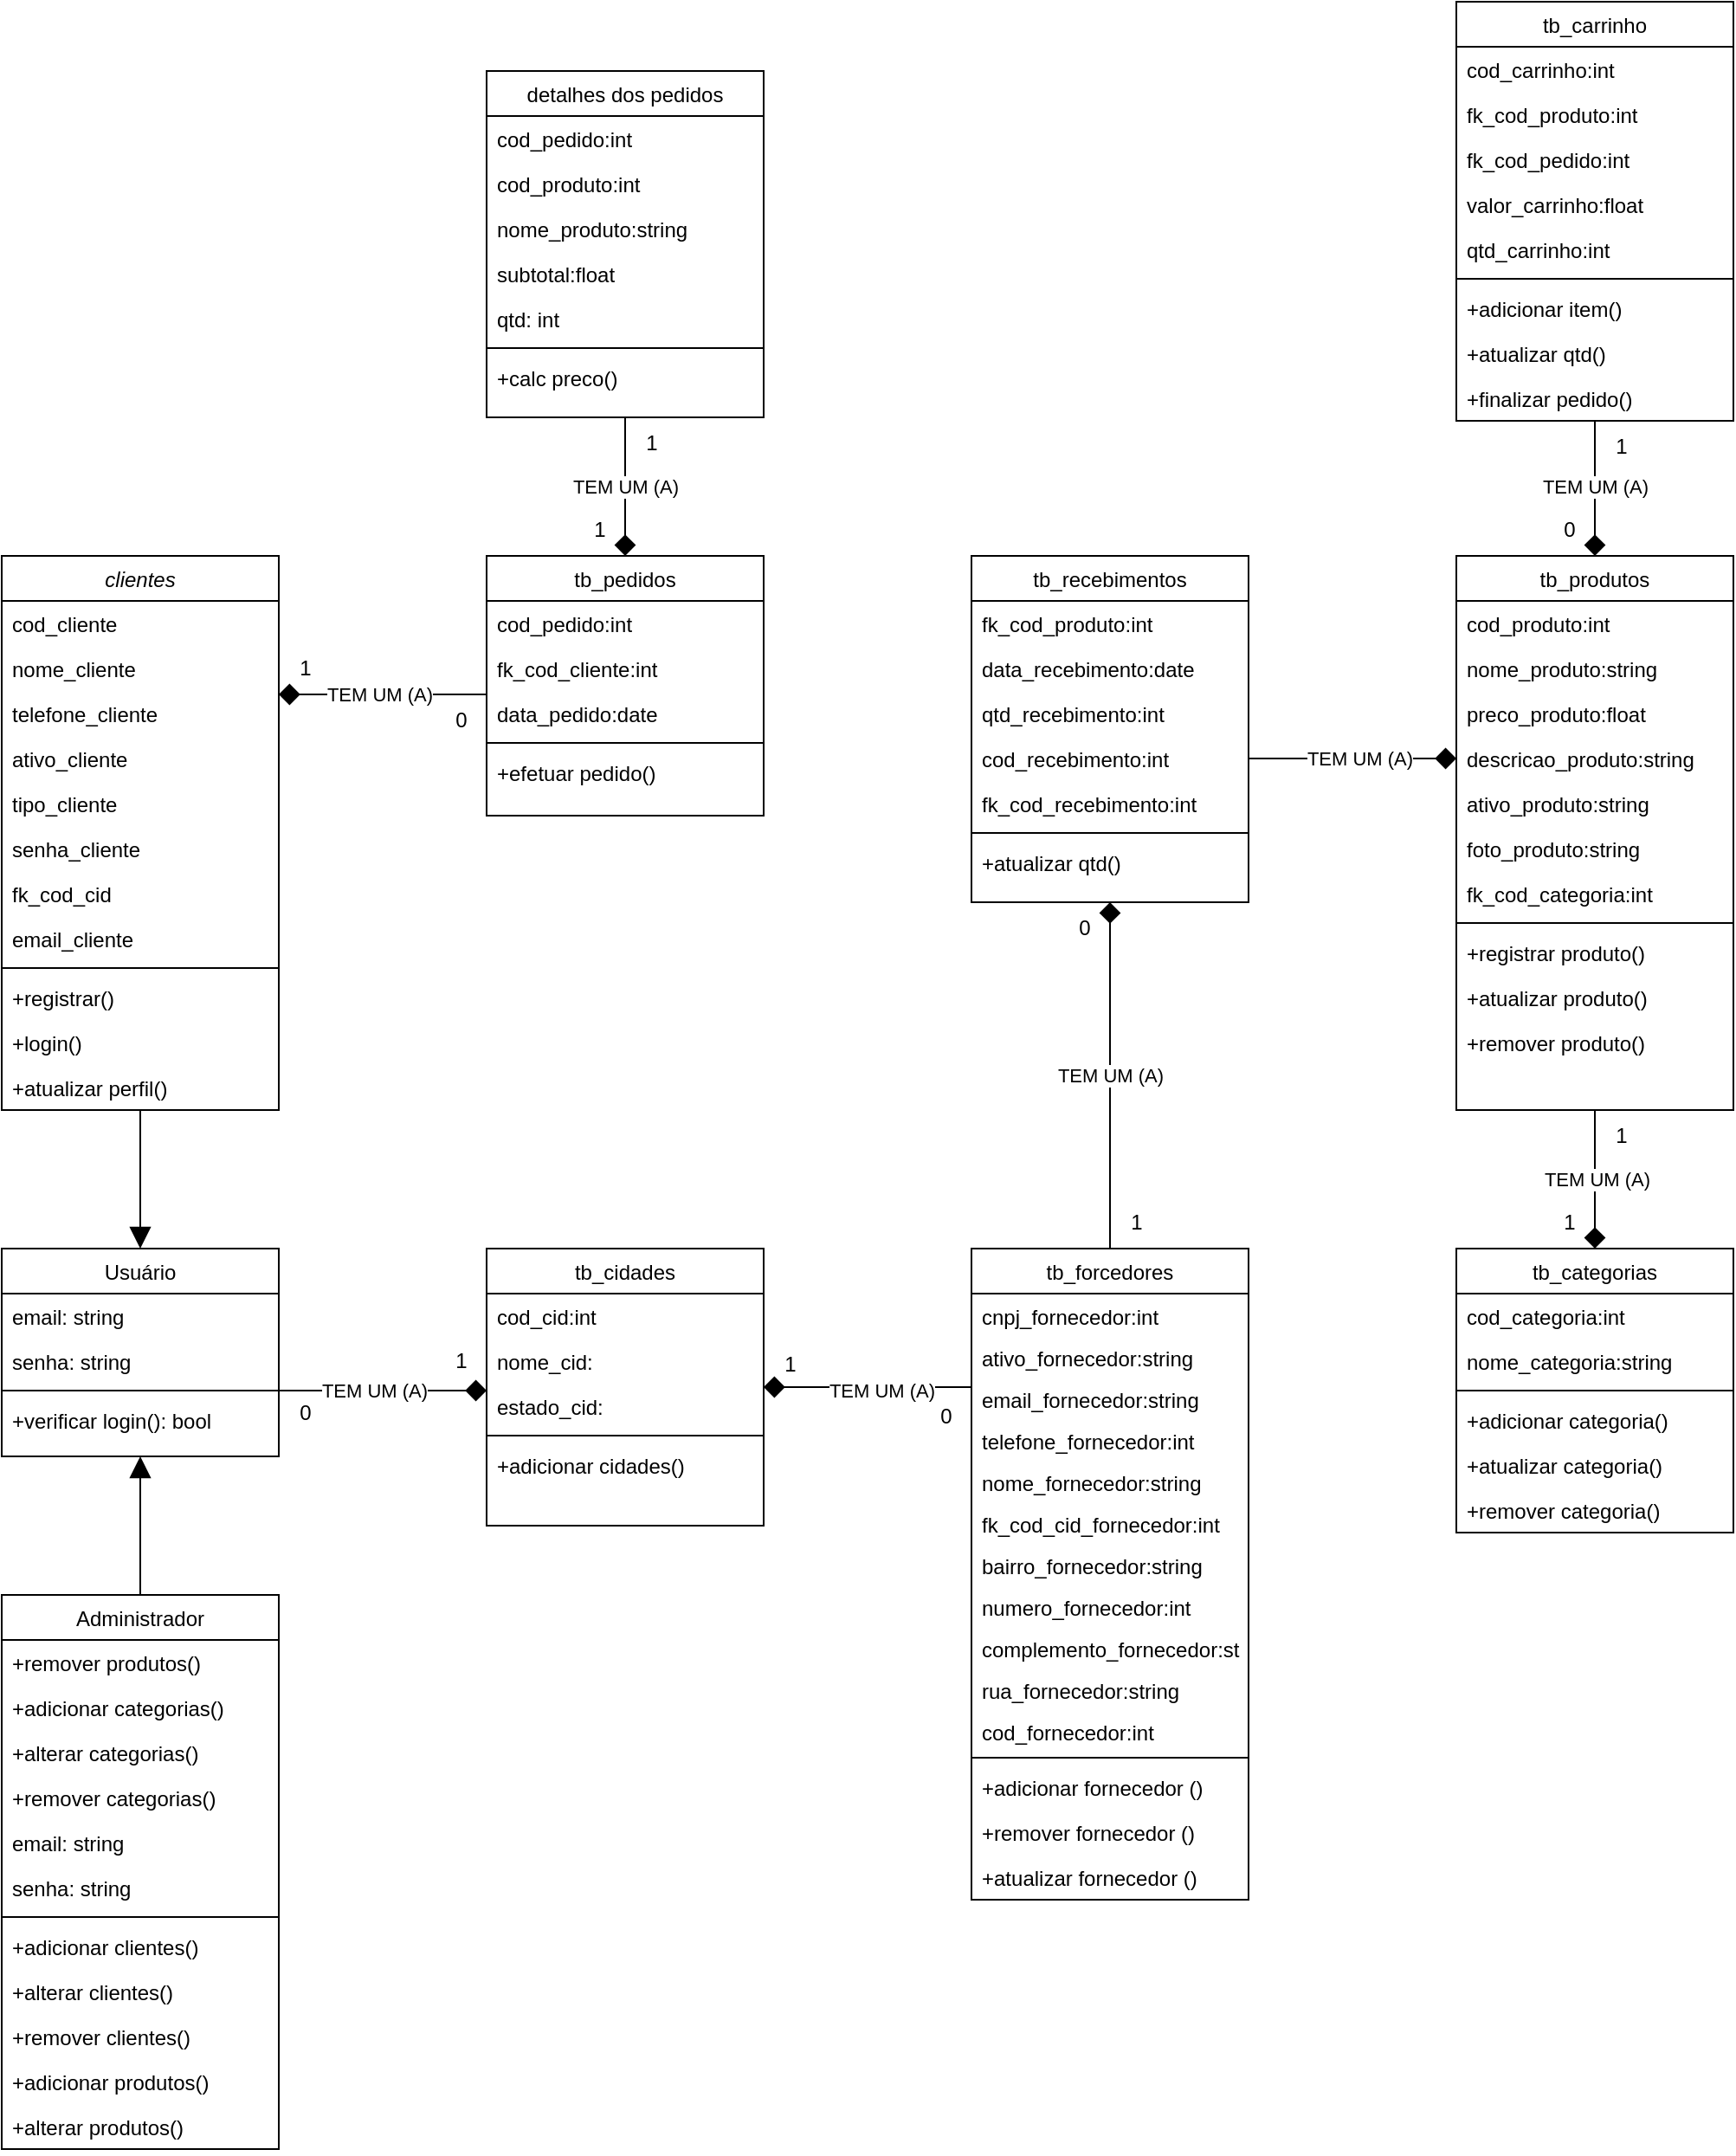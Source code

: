 <mxfile version="21.7.2" type="device">
  <diagram id="C5RBs43oDa-KdzZeNtuy" name="Page-1">
    <mxGraphModel dx="2220" dy="1973" grid="1" gridSize="10" guides="1" tooltips="1" connect="1" arrows="1" fold="1" page="1" pageScale="1" pageWidth="827" pageHeight="1169" math="0" shadow="0">
      <root>
        <mxCell id="WIyWlLk6GJQsqaUBKTNV-0" />
        <mxCell id="WIyWlLk6GJQsqaUBKTNV-1" parent="WIyWlLk6GJQsqaUBKTNV-0" />
        <mxCell id="5NecS7lBu5XDqVDUqG7v-14" style="edgeStyle=orthogonalEdgeStyle;rounded=0;orthogonalLoop=1;jettySize=auto;html=1;endSize=10;endArrow=diamond;endFill=1;" edge="1" parent="WIyWlLk6GJQsqaUBKTNV-1" source="bY41S2BiAg0nVwc_tMBW-5" target="zkfFHV4jXpPFQw0GAbJ--6">
          <mxGeometry relative="1" as="geometry">
            <mxPoint x="120" y="420" as="sourcePoint" />
            <Array as="points">
              <mxPoint x="110" y="442" />
              <mxPoint x="110" y="442" />
            </Array>
          </mxGeometry>
        </mxCell>
        <mxCell id="5NecS7lBu5XDqVDUqG7v-20" value="TEM UM (A)" style="edgeLabel;html=1;align=center;verticalAlign=middle;resizable=0;points=[];" vertex="1" connectable="0" parent="5NecS7lBu5XDqVDUqG7v-14">
          <mxGeometry x="0.237" relative="1" as="geometry">
            <mxPoint x="-19" as="offset" />
          </mxGeometry>
        </mxCell>
        <mxCell id="5NecS7lBu5XDqVDUqG7v-17" style="edgeStyle=orthogonalEdgeStyle;rounded=0;orthogonalLoop=1;jettySize=auto;html=1;entryX=0.5;entryY=0;entryDx=0;entryDy=0;endSize=10;endArrow=block;endFill=1;" edge="1" parent="WIyWlLk6GJQsqaUBKTNV-1" source="zkfFHV4jXpPFQw0GAbJ--0" target="bY41S2BiAg0nVwc_tMBW-5">
          <mxGeometry relative="1" as="geometry" />
        </mxCell>
        <mxCell id="5NecS7lBu5XDqVDUqG7v-18" style="edgeStyle=orthogonalEdgeStyle;rounded=0;orthogonalLoop=1;jettySize=auto;html=1;endSize=10;endArrow=diamond;endFill=1;" edge="1" parent="WIyWlLk6GJQsqaUBKTNV-1" source="zkfFHV4jXpPFQw0GAbJ--17" target="zkfFHV4jXpPFQw0GAbJ--0">
          <mxGeometry relative="1" as="geometry">
            <Array as="points">
              <mxPoint x="130" y="40" />
              <mxPoint x="130" y="40" />
            </Array>
          </mxGeometry>
        </mxCell>
        <mxCell id="5NecS7lBu5XDqVDUqG7v-21" value="TEM UM (A)" style="edgeLabel;html=1;align=center;verticalAlign=middle;resizable=0;points=[];" vertex="1" connectable="0" parent="5NecS7lBu5XDqVDUqG7v-18">
          <mxGeometry x="-0.113" relative="1" as="geometry">
            <mxPoint x="-9" as="offset" />
          </mxGeometry>
        </mxCell>
        <mxCell id="5NecS7lBu5XDqVDUqG7v-12" style="edgeStyle=orthogonalEdgeStyle;rounded=0;orthogonalLoop=1;jettySize=auto;html=1;entryX=0.5;entryY=0;entryDx=0;entryDy=0;endArrow=diamond;endFill=1;endSize=10;" edge="1" parent="WIyWlLk6GJQsqaUBKTNV-1" source="gVcZ6PCuDiQoC74Mf37u-39" target="gVcZ6PCuDiQoC74Mf37u-56">
          <mxGeometry relative="1" as="geometry" />
        </mxCell>
        <mxCell id="5NecS7lBu5XDqVDUqG7v-23" value="TEM UM (A)" style="edgeLabel;html=1;align=center;verticalAlign=middle;resizable=0;points=[];" vertex="1" connectable="0" parent="5NecS7lBu5XDqVDUqG7v-12">
          <mxGeometry x="-0.308" y="2" relative="1" as="geometry">
            <mxPoint x="-2" y="11" as="offset" />
          </mxGeometry>
        </mxCell>
        <mxCell id="gVcZ6PCuDiQoC74Mf37u-55" value="" style="endArrow=diamond;endSize=10;endFill=1;shadow=0;strokeWidth=1;rounded=0;edgeStyle=elbowEdgeStyle;elbow=horizontal;" parent="WIyWlLk6GJQsqaUBKTNV-1" source="zkfFHV4jXpPFQw0GAbJ--13" target="gVcZ6PCuDiQoC74Mf37u-47" edge="1">
          <mxGeometry width="160" relative="1" as="geometry">
            <mxPoint x="330" y="400" as="sourcePoint" />
            <mxPoint x="430" y="340" as="targetPoint" />
          </mxGeometry>
        </mxCell>
        <mxCell id="5NecS7lBu5XDqVDUqG7v-62" value="TEM UM (A)" style="edgeLabel;html=1;align=center;verticalAlign=middle;resizable=0;points=[];" vertex="1" connectable="0" parent="gVcZ6PCuDiQoC74Mf37u-55">
          <mxGeometry x="-0.2" y="-1" relative="1" as="geometry">
            <mxPoint x="-1" y="-20" as="offset" />
          </mxGeometry>
        </mxCell>
        <mxCell id="gVcZ6PCuDiQoC74Mf37u-81" value="" style="endArrow=diamond;endSize=10;endFill=1;shadow=0;strokeWidth=1;rounded=0;edgeStyle=elbowEdgeStyle;elbow=horizontal;entryX=0.5;entryY=0;entryDx=0;entryDy=0;exitX=0.5;exitY=1;exitDx=0;exitDy=0;" parent="WIyWlLk6GJQsqaUBKTNV-1" source="gVcZ6PCuDiQoC74Mf37u-56" target="gVcZ6PCuDiQoC74Mf37u-76" edge="1">
          <mxGeometry width="160" relative="1" as="geometry">
            <mxPoint x="470" y="360" as="sourcePoint" />
            <mxPoint x="687" y="400" as="targetPoint" />
          </mxGeometry>
        </mxCell>
        <mxCell id="5NecS7lBu5XDqVDUqG7v-24" value="TEM UM (A)" style="edgeLabel;html=1;align=center;verticalAlign=middle;resizable=0;points=[];" vertex="1" connectable="0" parent="gVcZ6PCuDiQoC74Mf37u-81">
          <mxGeometry x="-0.4" y="1" relative="1" as="geometry">
            <mxPoint y="16" as="offset" />
          </mxGeometry>
        </mxCell>
        <mxCell id="5NecS7lBu5XDqVDUqG7v-16" style="edgeStyle=orthogonalEdgeStyle;rounded=0;orthogonalLoop=1;jettySize=auto;html=1;endSize=10;endArrow=block;endFill=1;" edge="1" parent="WIyWlLk6GJQsqaUBKTNV-1" source="bY41S2BiAg0nVwc_tMBW-12" target="bY41S2BiAg0nVwc_tMBW-5">
          <mxGeometry relative="1" as="geometry">
            <mxPoint y="560" as="sourcePoint" />
          </mxGeometry>
        </mxCell>
        <mxCell id="bY41S2BiAg0nVwc_tMBW-12" value="Administrador" style="swimlane;fontStyle=0;align=center;verticalAlign=top;childLayout=stackLayout;horizontal=1;startSize=26;horizontalStack=0;resizeParent=1;resizeLast=0;collapsible=1;marginBottom=0;rounded=0;shadow=0;strokeWidth=1;" parent="WIyWlLk6GJQsqaUBKTNV-1" vertex="1">
          <mxGeometry x="-80" y="560" width="160" height="320" as="geometry">
            <mxRectangle x="130" y="380" width="160" height="26" as="alternateBounds" />
          </mxGeometry>
        </mxCell>
        <mxCell id="bY41S2BiAg0nVwc_tMBW-22" value="+remover produtos()&#xa; " style="text;align=left;verticalAlign=top;spacingLeft=4;spacingRight=4;overflow=hidden;rotatable=0;points=[[0,0.5],[1,0.5]];portConstraint=eastwest;rounded=0;shadow=0;html=0;" parent="bY41S2BiAg0nVwc_tMBW-12" vertex="1">
          <mxGeometry y="26" width="160" height="26" as="geometry" />
        </mxCell>
        <mxCell id="bY41S2BiAg0nVwc_tMBW-23" value="+adicionar categorias()&#xa; " style="text;align=left;verticalAlign=top;spacingLeft=4;spacingRight=4;overflow=hidden;rotatable=0;points=[[0,0.5],[1,0.5]];portConstraint=eastwest;rounded=0;shadow=0;html=0;" parent="bY41S2BiAg0nVwc_tMBW-12" vertex="1">
          <mxGeometry y="52" width="160" height="26" as="geometry" />
        </mxCell>
        <mxCell id="bY41S2BiAg0nVwc_tMBW-24" value="+alterar categorias()" style="text;align=left;verticalAlign=top;spacingLeft=4;spacingRight=4;overflow=hidden;rotatable=0;points=[[0,0.5],[1,0.5]];portConstraint=eastwest;rounded=0;shadow=0;html=0;" parent="bY41S2BiAg0nVwc_tMBW-12" vertex="1">
          <mxGeometry y="78" width="160" height="26" as="geometry" />
        </mxCell>
        <mxCell id="bY41S2BiAg0nVwc_tMBW-25" value="+remover categorias()" style="text;align=left;verticalAlign=top;spacingLeft=4;spacingRight=4;overflow=hidden;rotatable=0;points=[[0,0.5],[1,0.5]];portConstraint=eastwest;rounded=0;shadow=0;html=0;" parent="bY41S2BiAg0nVwc_tMBW-12" vertex="1">
          <mxGeometry y="104" width="160" height="26" as="geometry" />
        </mxCell>
        <mxCell id="bY41S2BiAg0nVwc_tMBW-13" value="email: string" style="text;align=left;verticalAlign=top;spacingLeft=4;spacingRight=4;overflow=hidden;rotatable=0;points=[[0,0.5],[1,0.5]];portConstraint=eastwest;rounded=0;shadow=0;html=0;" parent="bY41S2BiAg0nVwc_tMBW-12" vertex="1">
          <mxGeometry y="130" width="160" height="26" as="geometry" />
        </mxCell>
        <mxCell id="bY41S2BiAg0nVwc_tMBW-14" value="senha: string" style="text;align=left;verticalAlign=top;spacingLeft=4;spacingRight=4;overflow=hidden;rotatable=0;points=[[0,0.5],[1,0.5]];portConstraint=eastwest;" parent="bY41S2BiAg0nVwc_tMBW-12" vertex="1">
          <mxGeometry y="156" width="160" height="26" as="geometry" />
        </mxCell>
        <mxCell id="bY41S2BiAg0nVwc_tMBW-15" value="" style="line;html=1;strokeWidth=1;align=left;verticalAlign=middle;spacingTop=-1;spacingLeft=3;spacingRight=3;rotatable=0;labelPosition=right;points=[];portConstraint=eastwest;" parent="bY41S2BiAg0nVwc_tMBW-12" vertex="1">
          <mxGeometry y="182" width="160" height="8" as="geometry" />
        </mxCell>
        <mxCell id="bY41S2BiAg0nVwc_tMBW-18" value="+adicionar clientes()&#xa; " style="text;align=left;verticalAlign=top;spacingLeft=4;spacingRight=4;overflow=hidden;rotatable=0;points=[[0,0.5],[1,0.5]];portConstraint=eastwest;rounded=0;shadow=0;html=0;" parent="bY41S2BiAg0nVwc_tMBW-12" vertex="1">
          <mxGeometry y="190" width="160" height="26" as="geometry" />
        </mxCell>
        <mxCell id="bY41S2BiAg0nVwc_tMBW-16" value="+alterar clientes()&#xa; " style="text;align=left;verticalAlign=top;spacingLeft=4;spacingRight=4;overflow=hidden;rotatable=0;points=[[0,0.5],[1,0.5]];portConstraint=eastwest;rounded=0;shadow=0;html=0;" parent="bY41S2BiAg0nVwc_tMBW-12" vertex="1">
          <mxGeometry y="216" width="160" height="26" as="geometry" />
        </mxCell>
        <mxCell id="bY41S2BiAg0nVwc_tMBW-17" value="+remover clientes()&#xa; " style="text;align=left;verticalAlign=top;spacingLeft=4;spacingRight=4;overflow=hidden;rotatable=0;points=[[0,0.5],[1,0.5]];portConstraint=eastwest;rounded=0;shadow=0;html=0;" parent="bY41S2BiAg0nVwc_tMBW-12" vertex="1">
          <mxGeometry y="242" width="160" height="26" as="geometry" />
        </mxCell>
        <mxCell id="bY41S2BiAg0nVwc_tMBW-19" value="+adicionar produtos()&#xa; " style="text;align=left;verticalAlign=top;spacingLeft=4;spacingRight=4;overflow=hidden;rotatable=0;points=[[0,0.5],[1,0.5]];portConstraint=eastwest;rounded=0;shadow=0;html=0;" parent="bY41S2BiAg0nVwc_tMBW-12" vertex="1">
          <mxGeometry y="268" width="160" height="26" as="geometry" />
        </mxCell>
        <mxCell id="bY41S2BiAg0nVwc_tMBW-21" value="+alterar produtos()&#xa; " style="text;align=left;verticalAlign=top;spacingLeft=4;spacingRight=4;overflow=hidden;rotatable=0;points=[[0,0.5],[1,0.5]];portConstraint=eastwest;rounded=0;shadow=0;html=0;" parent="bY41S2BiAg0nVwc_tMBW-12" vertex="1">
          <mxGeometry y="294" width="160" height="26" as="geometry" />
        </mxCell>
        <mxCell id="bY41S2BiAg0nVwc_tMBW-40" value="" style="endArrow=diamond;endSize=10;endFill=1;shadow=0;strokeWidth=1;rounded=0;edgeStyle=elbowEdgeStyle;elbow=vertical;entryX=0.5;entryY=0;entryDx=0;entryDy=0;" parent="WIyWlLk6GJQsqaUBKTNV-1" source="bY41S2BiAg0nVwc_tMBW-29" target="zkfFHV4jXpPFQw0GAbJ--17" edge="1">
          <mxGeometry width="160" relative="1" as="geometry">
            <mxPoint x="230" y="-80" as="sourcePoint" />
            <mxPoint x="322" as="targetPoint" />
          </mxGeometry>
        </mxCell>
        <mxCell id="5NecS7lBu5XDqVDUqG7v-22" value="TEM UM (A)" style="edgeLabel;html=1;align=center;verticalAlign=middle;resizable=0;points=[];" vertex="1" connectable="0" parent="bY41S2BiAg0nVwc_tMBW-40">
          <mxGeometry x="0.4" y="1" relative="1" as="geometry">
            <mxPoint x="-1" y="-16" as="offset" />
          </mxGeometry>
        </mxCell>
        <mxCell id="5NecS7lBu5XDqVDUqG7v-4" style="edgeStyle=orthogonalEdgeStyle;rounded=0;orthogonalLoop=1;jettySize=auto;html=1;exitX=1;exitY=0.5;exitDx=0;exitDy=0;entryX=0;entryY=0.5;entryDx=0;entryDy=0;endArrow=diamond;endFill=1;endSize=10;" edge="1" parent="WIyWlLk6GJQsqaUBKTNV-1" source="gVcZ6PCuDiQoC74Mf37u-53" target="gVcZ6PCuDiQoC74Mf37u-60">
          <mxGeometry relative="1" as="geometry">
            <Array as="points" />
          </mxGeometry>
        </mxCell>
        <mxCell id="5NecS7lBu5XDqVDUqG7v-25" value="TEM UM (A)" style="edgeLabel;html=1;align=center;verticalAlign=middle;resizable=0;points=[];" vertex="1" connectable="0" parent="5NecS7lBu5XDqVDUqG7v-4">
          <mxGeometry x="-0.2" y="3" relative="1" as="geometry">
            <mxPoint x="16" y="3" as="offset" />
          </mxGeometry>
        </mxCell>
        <mxCell id="5NecS7lBu5XDqVDUqG7v-13" style="edgeStyle=orthogonalEdgeStyle;rounded=0;orthogonalLoop=1;jettySize=auto;html=1;endArrow=diamond;endFill=1;endSize=10;" edge="1" parent="WIyWlLk6GJQsqaUBKTNV-1" source="zkfFHV4jXpPFQw0GAbJ--13" target="zkfFHV4jXpPFQw0GAbJ--6">
          <mxGeometry relative="1" as="geometry">
            <Array as="points">
              <mxPoint x="450" y="440" />
              <mxPoint x="450" y="440" />
            </Array>
          </mxGeometry>
        </mxCell>
        <mxCell id="5NecS7lBu5XDqVDUqG7v-26" value="TEM UM (A)" style="edgeLabel;html=1;align=center;verticalAlign=middle;resizable=0;points=[];" vertex="1" connectable="0" parent="5NecS7lBu5XDqVDUqG7v-13">
          <mxGeometry x="0.375" y="2" relative="1" as="geometry">
            <mxPoint x="30" as="offset" />
          </mxGeometry>
        </mxCell>
        <mxCell id="5NecS7lBu5XDqVDUqG7v-36" value="" style="group" vertex="1" connectable="0" parent="WIyWlLk6GJQsqaUBKTNV-1">
          <mxGeometry x="760" y="-360" width="160" height="272" as="geometry" />
        </mxCell>
        <mxCell id="gVcZ6PCuDiQoC74Mf37u-39" value="tb_carrinho" style="swimlane;fontStyle=0;align=center;verticalAlign=top;childLayout=stackLayout;horizontal=1;startSize=26;horizontalStack=0;resizeParent=1;resizeLast=0;collapsible=1;marginBottom=0;rounded=0;shadow=0;strokeWidth=1;" parent="5NecS7lBu5XDqVDUqG7v-36" vertex="1">
          <mxGeometry width="160" height="242" as="geometry">
            <mxRectangle x="550" y="140" width="160" height="26" as="alternateBounds" />
          </mxGeometry>
        </mxCell>
        <mxCell id="gVcZ6PCuDiQoC74Mf37u-40" value="cod_carrinho:int" style="text;align=left;verticalAlign=top;spacingLeft=4;spacingRight=4;overflow=hidden;rotatable=0;points=[[0,0.5],[1,0.5]];portConstraint=eastwest;" parent="gVcZ6PCuDiQoC74Mf37u-39" vertex="1">
          <mxGeometry y="26" width="160" height="26" as="geometry" />
        </mxCell>
        <mxCell id="gVcZ6PCuDiQoC74Mf37u-41" value="fk_cod_produto:int" style="text;align=left;verticalAlign=top;spacingLeft=4;spacingRight=4;overflow=hidden;rotatable=0;points=[[0,0.5],[1,0.5]];portConstraint=eastwest;rounded=0;shadow=0;html=0;" parent="gVcZ6PCuDiQoC74Mf37u-39" vertex="1">
          <mxGeometry y="52" width="160" height="26" as="geometry" />
        </mxCell>
        <mxCell id="gVcZ6PCuDiQoC74Mf37u-42" value="fk_cod_pedido:int" style="text;align=left;verticalAlign=top;spacingLeft=4;spacingRight=4;overflow=hidden;rotatable=0;points=[[0,0.5],[1,0.5]];portConstraint=eastwest;rounded=0;shadow=0;html=0;" parent="gVcZ6PCuDiQoC74Mf37u-39" vertex="1">
          <mxGeometry y="78" width="160" height="26" as="geometry" />
        </mxCell>
        <mxCell id="gVcZ6PCuDiQoC74Mf37u-44" value="valor_carrinho:float" style="text;align=left;verticalAlign=top;spacingLeft=4;spacingRight=4;overflow=hidden;rotatable=0;points=[[0,0.5],[1,0.5]];portConstraint=eastwest;" parent="gVcZ6PCuDiQoC74Mf37u-39" vertex="1">
          <mxGeometry y="104" width="160" height="26" as="geometry" />
        </mxCell>
        <mxCell id="gVcZ6PCuDiQoC74Mf37u-45" value="qtd_carrinho:int" style="text;align=left;verticalAlign=top;spacingLeft=4;spacingRight=4;overflow=hidden;rotatable=0;points=[[0,0.5],[1,0.5]];portConstraint=eastwest;" parent="gVcZ6PCuDiQoC74Mf37u-39" vertex="1">
          <mxGeometry y="130" width="160" height="26" as="geometry" />
        </mxCell>
        <mxCell id="gVcZ6PCuDiQoC74Mf37u-43" value="" style="line;html=1;strokeWidth=1;align=left;verticalAlign=middle;spacingTop=-1;spacingLeft=3;spacingRight=3;rotatable=0;labelPosition=right;points=[];portConstraint=eastwest;" parent="gVcZ6PCuDiQoC74Mf37u-39" vertex="1">
          <mxGeometry y="156" width="160" height="8" as="geometry" />
        </mxCell>
        <mxCell id="bY41S2BiAg0nVwc_tMBW-41" value="+adicionar item()" style="text;align=left;verticalAlign=top;spacingLeft=4;spacingRight=4;overflow=hidden;rotatable=0;points=[[0,0.5],[1,0.5]];portConstraint=eastwest;" parent="gVcZ6PCuDiQoC74Mf37u-39" vertex="1">
          <mxGeometry y="164" width="160" height="26" as="geometry" />
        </mxCell>
        <mxCell id="bY41S2BiAg0nVwc_tMBW-42" value="+atualizar qtd()" style="text;align=left;verticalAlign=top;spacingLeft=4;spacingRight=4;overflow=hidden;rotatable=0;points=[[0,0.5],[1,0.5]];portConstraint=eastwest;" parent="gVcZ6PCuDiQoC74Mf37u-39" vertex="1">
          <mxGeometry y="190" width="160" height="26" as="geometry" />
        </mxCell>
        <mxCell id="bY41S2BiAg0nVwc_tMBW-43" value="+finalizar pedido()" style="text;align=left;verticalAlign=top;spacingLeft=4;spacingRight=4;overflow=hidden;rotatable=0;points=[[0,0.5],[1,0.5]];portConstraint=eastwest;" parent="gVcZ6PCuDiQoC74Mf37u-39" vertex="1">
          <mxGeometry y="216" width="160" height="26" as="geometry" />
        </mxCell>
        <mxCell id="5NecS7lBu5XDqVDUqG7v-32" value="1" style="text;html=1;align=center;verticalAlign=middle;resizable=0;points=[];autosize=1;strokeColor=none;fillColor=none;" vertex="1" parent="5NecS7lBu5XDqVDUqG7v-36">
          <mxGeometry x="80" y="242" width="30" height="30" as="geometry" />
        </mxCell>
        <mxCell id="5NecS7lBu5XDqVDUqG7v-46" value="" style="group" vertex="1" connectable="0" parent="WIyWlLk6GJQsqaUBKTNV-1">
          <mxGeometry x="760" y="-70" width="160" height="380" as="geometry" />
        </mxCell>
        <mxCell id="5NecS7lBu5XDqVDUqG7v-35" value="" style="group" vertex="1" connectable="0" parent="5NecS7lBu5XDqVDUqG7v-46">
          <mxGeometry width="160" height="350" as="geometry" />
        </mxCell>
        <mxCell id="gVcZ6PCuDiQoC74Mf37u-56" value="tb_produtos" style="swimlane;fontStyle=0;align=center;verticalAlign=top;childLayout=stackLayout;horizontal=1;startSize=26;horizontalStack=0;resizeParent=1;resizeLast=0;collapsible=1;marginBottom=0;rounded=0;shadow=0;strokeWidth=1;" parent="5NecS7lBu5XDqVDUqG7v-35" vertex="1">
          <mxGeometry y="30" width="160" height="320" as="geometry">
            <mxRectangle x="130" y="380" width="160" height="26" as="alternateBounds" />
          </mxGeometry>
        </mxCell>
        <mxCell id="gVcZ6PCuDiQoC74Mf37u-57" value="cod_produto:int" style="text;align=left;verticalAlign=top;spacingLeft=4;spacingRight=4;overflow=hidden;rotatable=0;points=[[0,0.5],[1,0.5]];portConstraint=eastwest;rounded=0;shadow=0;html=0;" parent="gVcZ6PCuDiQoC74Mf37u-56" vertex="1">
          <mxGeometry y="26" width="160" height="26" as="geometry" />
        </mxCell>
        <mxCell id="gVcZ6PCuDiQoC74Mf37u-58" value="nome_produto:string" style="text;align=left;verticalAlign=top;spacingLeft=4;spacingRight=4;overflow=hidden;rotatable=0;points=[[0,0.5],[1,0.5]];portConstraint=eastwest;" parent="gVcZ6PCuDiQoC74Mf37u-56" vertex="1">
          <mxGeometry y="52" width="160" height="26" as="geometry" />
        </mxCell>
        <mxCell id="gVcZ6PCuDiQoC74Mf37u-59" value="preco_produto:float" style="text;align=left;verticalAlign=top;spacingLeft=4;spacingRight=4;overflow=hidden;rotatable=0;points=[[0,0.5],[1,0.5]];portConstraint=eastwest;" parent="gVcZ6PCuDiQoC74Mf37u-56" vertex="1">
          <mxGeometry y="78" width="160" height="26" as="geometry" />
        </mxCell>
        <mxCell id="gVcZ6PCuDiQoC74Mf37u-60" value="descricao_produto:string" style="text;align=left;verticalAlign=top;spacingLeft=4;spacingRight=4;overflow=hidden;rotatable=0;points=[[0,0.5],[1,0.5]];portConstraint=eastwest;" parent="gVcZ6PCuDiQoC74Mf37u-56" vertex="1">
          <mxGeometry y="104" width="160" height="26" as="geometry" />
        </mxCell>
        <mxCell id="gVcZ6PCuDiQoC74Mf37u-61" value="ativo_produto:string" style="text;align=left;verticalAlign=top;spacingLeft=4;spacingRight=4;overflow=hidden;rotatable=0;points=[[0,0.5],[1,0.5]];portConstraint=eastwest;" parent="gVcZ6PCuDiQoC74Mf37u-56" vertex="1">
          <mxGeometry y="130" width="160" height="26" as="geometry" />
        </mxCell>
        <mxCell id="gVcZ6PCuDiQoC74Mf37u-63" value="foto_produto:string" style="text;align=left;verticalAlign=top;spacingLeft=4;spacingRight=4;overflow=hidden;rotatable=0;points=[[0,0.5],[1,0.5]];portConstraint=eastwest;" parent="gVcZ6PCuDiQoC74Mf37u-56" vertex="1">
          <mxGeometry y="156" width="160" height="26" as="geometry" />
        </mxCell>
        <mxCell id="gVcZ6PCuDiQoC74Mf37u-71" value="fk_cod_categoria:int" style="text;align=left;verticalAlign=top;spacingLeft=4;spacingRight=4;overflow=hidden;rotatable=0;points=[[0,0.5],[1,0.5]];portConstraint=eastwest;" parent="gVcZ6PCuDiQoC74Mf37u-56" vertex="1">
          <mxGeometry y="182" width="160" height="26" as="geometry" />
        </mxCell>
        <mxCell id="gVcZ6PCuDiQoC74Mf37u-62" value="" style="line;html=1;strokeWidth=1;align=left;verticalAlign=middle;spacingTop=-1;spacingLeft=3;spacingRight=3;rotatable=0;labelPosition=right;points=[];portConstraint=eastwest;" parent="gVcZ6PCuDiQoC74Mf37u-56" vertex="1">
          <mxGeometry y="208" width="160" height="8" as="geometry" />
        </mxCell>
        <mxCell id="bY41S2BiAg0nVwc_tMBW-46" value="+registrar produto()" style="text;align=left;verticalAlign=top;spacingLeft=4;spacingRight=4;overflow=hidden;rotatable=0;points=[[0,0.5],[1,0.5]];portConstraint=eastwest;" parent="gVcZ6PCuDiQoC74Mf37u-56" vertex="1">
          <mxGeometry y="216" width="160" height="26" as="geometry" />
        </mxCell>
        <mxCell id="bY41S2BiAg0nVwc_tMBW-47" value="+atualizar produto()" style="text;align=left;verticalAlign=top;spacingLeft=4;spacingRight=4;overflow=hidden;rotatable=0;points=[[0,0.5],[1,0.5]];portConstraint=eastwest;" parent="gVcZ6PCuDiQoC74Mf37u-56" vertex="1">
          <mxGeometry y="242" width="160" height="26" as="geometry" />
        </mxCell>
        <mxCell id="bY41S2BiAg0nVwc_tMBW-48" value="+remover produto()" style="text;align=left;verticalAlign=top;spacingLeft=4;spacingRight=4;overflow=hidden;rotatable=0;points=[[0,0.5],[1,0.5]];portConstraint=eastwest;" parent="gVcZ6PCuDiQoC74Mf37u-56" vertex="1">
          <mxGeometry y="268" width="160" height="52" as="geometry" />
        </mxCell>
        <mxCell id="5NecS7lBu5XDqVDUqG7v-33" value="0" style="text;html=1;align=center;verticalAlign=middle;resizable=0;points=[];autosize=1;strokeColor=none;fillColor=none;" vertex="1" parent="5NecS7lBu5XDqVDUqG7v-35">
          <mxGeometry x="50" width="30" height="30" as="geometry" />
        </mxCell>
        <mxCell id="5NecS7lBu5XDqVDUqG7v-44" value="1" style="text;html=1;align=center;verticalAlign=middle;resizable=0;points=[];autosize=1;strokeColor=none;fillColor=none;" vertex="1" parent="5NecS7lBu5XDqVDUqG7v-46">
          <mxGeometry x="80" y="350" width="30" height="30" as="geometry" />
        </mxCell>
        <mxCell id="5NecS7lBu5XDqVDUqG7v-47" value="" style="group" vertex="1" connectable="0" parent="WIyWlLk6GJQsqaUBKTNV-1">
          <mxGeometry x="760" y="330" width="160" height="194" as="geometry" />
        </mxCell>
        <mxCell id="gVcZ6PCuDiQoC74Mf37u-76" value="tb_categorias" style="swimlane;fontStyle=0;align=center;verticalAlign=top;childLayout=stackLayout;horizontal=1;startSize=26;horizontalStack=0;resizeParent=1;resizeLast=0;collapsible=1;marginBottom=0;rounded=0;shadow=0;strokeWidth=1;" parent="5NecS7lBu5XDqVDUqG7v-47" vertex="1">
          <mxGeometry y="30" width="160" height="164" as="geometry">
            <mxRectangle x="130" y="380" width="160" height="26" as="alternateBounds" />
          </mxGeometry>
        </mxCell>
        <mxCell id="gVcZ6PCuDiQoC74Mf37u-77" value="cod_categoria:int" style="text;align=left;verticalAlign=top;spacingLeft=4;spacingRight=4;overflow=hidden;rotatable=0;points=[[0,0.5],[1,0.5]];portConstraint=eastwest;rounded=0;shadow=0;html=0;" parent="gVcZ6PCuDiQoC74Mf37u-76" vertex="1">
          <mxGeometry y="26" width="160" height="26" as="geometry" />
        </mxCell>
        <mxCell id="gVcZ6PCuDiQoC74Mf37u-78" value="nome_categoria:string" style="text;align=left;verticalAlign=top;spacingLeft=4;spacingRight=4;overflow=hidden;rotatable=0;points=[[0,0.5],[1,0.5]];portConstraint=eastwest;" parent="gVcZ6PCuDiQoC74Mf37u-76" vertex="1">
          <mxGeometry y="52" width="160" height="26" as="geometry" />
        </mxCell>
        <mxCell id="gVcZ6PCuDiQoC74Mf37u-80" value="" style="line;html=1;strokeWidth=1;align=left;verticalAlign=middle;spacingTop=-1;spacingLeft=3;spacingRight=3;rotatable=0;labelPosition=right;points=[];portConstraint=eastwest;" parent="gVcZ6PCuDiQoC74Mf37u-76" vertex="1">
          <mxGeometry y="78" width="160" height="8" as="geometry" />
        </mxCell>
        <mxCell id="bY41S2BiAg0nVwc_tMBW-50" value="+adicionar categoria()" style="text;align=left;verticalAlign=top;spacingLeft=4;spacingRight=4;overflow=hidden;rotatable=0;points=[[0,0.5],[1,0.5]];portConstraint=eastwest;" parent="gVcZ6PCuDiQoC74Mf37u-76" vertex="1">
          <mxGeometry y="86" width="160" height="26" as="geometry" />
        </mxCell>
        <mxCell id="bY41S2BiAg0nVwc_tMBW-51" value="+atualizar categoria()" style="text;align=left;verticalAlign=top;spacingLeft=4;spacingRight=4;overflow=hidden;rotatable=0;points=[[0,0.5],[1,0.5]];portConstraint=eastwest;" parent="gVcZ6PCuDiQoC74Mf37u-76" vertex="1">
          <mxGeometry y="112" width="160" height="26" as="geometry" />
        </mxCell>
        <mxCell id="bY41S2BiAg0nVwc_tMBW-52" value="+remover categoria()" style="text;align=left;verticalAlign=top;spacingLeft=4;spacingRight=4;overflow=hidden;rotatable=0;points=[[0,0.5],[1,0.5]];portConstraint=eastwest;" parent="gVcZ6PCuDiQoC74Mf37u-76" vertex="1">
          <mxGeometry y="138" width="160" height="26" as="geometry" />
        </mxCell>
        <mxCell id="5NecS7lBu5XDqVDUqG7v-45" value="1" style="text;html=1;align=center;verticalAlign=middle;resizable=0;points=[];autosize=1;strokeColor=none;fillColor=none;" vertex="1" parent="5NecS7lBu5XDqVDUqG7v-47">
          <mxGeometry x="50" width="30" height="30" as="geometry" />
        </mxCell>
        <mxCell id="5NecS7lBu5XDqVDUqG7v-51" value="" style="group" vertex="1" connectable="0" parent="WIyWlLk6GJQsqaUBKTNV-1">
          <mxGeometry x="-80" y="360" width="190" height="120" as="geometry" />
        </mxCell>
        <mxCell id="bY41S2BiAg0nVwc_tMBW-5" value="Usuário" style="swimlane;fontStyle=0;align=center;verticalAlign=top;childLayout=stackLayout;horizontal=1;startSize=26;horizontalStack=0;resizeParent=1;resizeLast=0;collapsible=1;marginBottom=0;rounded=0;shadow=0;strokeWidth=1;" parent="5NecS7lBu5XDqVDUqG7v-51" vertex="1">
          <mxGeometry width="160" height="120" as="geometry">
            <mxRectangle x="130" y="380" width="160" height="26" as="alternateBounds" />
          </mxGeometry>
        </mxCell>
        <mxCell id="bY41S2BiAg0nVwc_tMBW-6" value="email: string" style="text;align=left;verticalAlign=top;spacingLeft=4;spacingRight=4;overflow=hidden;rotatable=0;points=[[0,0.5],[1,0.5]];portConstraint=eastwest;rounded=0;shadow=0;html=0;" parent="bY41S2BiAg0nVwc_tMBW-5" vertex="1">
          <mxGeometry y="26" width="160" height="26" as="geometry" />
        </mxCell>
        <mxCell id="bY41S2BiAg0nVwc_tMBW-7" value="senha: string" style="text;align=left;verticalAlign=top;spacingLeft=4;spacingRight=4;overflow=hidden;rotatable=0;points=[[0,0.5],[1,0.5]];portConstraint=eastwest;" parent="bY41S2BiAg0nVwc_tMBW-5" vertex="1">
          <mxGeometry y="52" width="160" height="26" as="geometry" />
        </mxCell>
        <mxCell id="bY41S2BiAg0nVwc_tMBW-9" value="" style="line;html=1;strokeWidth=1;align=left;verticalAlign=middle;spacingTop=-1;spacingLeft=3;spacingRight=3;rotatable=0;labelPosition=right;points=[];portConstraint=eastwest;" parent="bY41S2BiAg0nVwc_tMBW-5" vertex="1">
          <mxGeometry y="78" width="160" height="8" as="geometry" />
        </mxCell>
        <mxCell id="bY41S2BiAg0nVwc_tMBW-10" value="+verificar login(): bool&#xa; " style="text;align=left;verticalAlign=top;spacingLeft=4;spacingRight=4;overflow=hidden;rotatable=0;points=[[0,0.5],[1,0.5]];portConstraint=eastwest;rounded=0;shadow=0;html=0;" parent="bY41S2BiAg0nVwc_tMBW-5" vertex="1">
          <mxGeometry y="86" width="160" height="26" as="geometry" />
        </mxCell>
        <mxCell id="5NecS7lBu5XDqVDUqG7v-37" value="0" style="text;html=1;align=center;verticalAlign=middle;resizable=0;points=[];autosize=1;strokeColor=none;fillColor=none;" vertex="1" parent="5NecS7lBu5XDqVDUqG7v-51">
          <mxGeometry x="160" y="80" width="30" height="30" as="geometry" />
        </mxCell>
        <mxCell id="5NecS7lBu5XDqVDUqG7v-52" value="" style="group" vertex="1" connectable="0" parent="WIyWlLk6GJQsqaUBKTNV-1">
          <mxGeometry x="-80" y="-40" width="190" height="320" as="geometry" />
        </mxCell>
        <mxCell id="zkfFHV4jXpPFQw0GAbJ--0" value="clientes" style="swimlane;fontStyle=2;align=center;verticalAlign=top;childLayout=stackLayout;horizontal=1;startSize=26;horizontalStack=0;resizeParent=1;resizeLast=0;collapsible=1;marginBottom=0;rounded=0;shadow=0;strokeWidth=1;" parent="5NecS7lBu5XDqVDUqG7v-52" vertex="1">
          <mxGeometry width="160" height="320" as="geometry">
            <mxRectangle x="230" y="140" width="160" height="26" as="alternateBounds" />
          </mxGeometry>
        </mxCell>
        <mxCell id="zkfFHV4jXpPFQw0GAbJ--1" value="cod_cliente " style="text;align=left;verticalAlign=top;spacingLeft=4;spacingRight=4;overflow=hidden;rotatable=0;points=[[0,0.5],[1,0.5]];portConstraint=eastwest;" parent="zkfFHV4jXpPFQw0GAbJ--0" vertex="1">
          <mxGeometry y="26" width="160" height="26" as="geometry" />
        </mxCell>
        <mxCell id="zkfFHV4jXpPFQw0GAbJ--2" value="nome_cliente" style="text;align=left;verticalAlign=top;spacingLeft=4;spacingRight=4;overflow=hidden;rotatable=0;points=[[0,0.5],[1,0.5]];portConstraint=eastwest;rounded=0;shadow=0;html=0;" parent="zkfFHV4jXpPFQw0GAbJ--0" vertex="1">
          <mxGeometry y="52" width="160" height="26" as="geometry" />
        </mxCell>
        <mxCell id="zkfFHV4jXpPFQw0GAbJ--3" value="telefone_cliente" style="text;align=left;verticalAlign=top;spacingLeft=4;spacingRight=4;overflow=hidden;rotatable=0;points=[[0,0.5],[1,0.5]];portConstraint=eastwest;rounded=0;shadow=0;html=0;" parent="zkfFHV4jXpPFQw0GAbJ--0" vertex="1">
          <mxGeometry y="78" width="160" height="26" as="geometry" />
        </mxCell>
        <mxCell id="gVcZ6PCuDiQoC74Mf37u-4" value="ativo_cliente" style="text;align=left;verticalAlign=top;spacingLeft=4;spacingRight=4;overflow=hidden;rotatable=0;points=[[0,0.5],[1,0.5]];portConstraint=eastwest;rounded=0;shadow=0;html=0;" parent="zkfFHV4jXpPFQw0GAbJ--0" vertex="1">
          <mxGeometry y="104" width="160" height="26" as="geometry" />
        </mxCell>
        <mxCell id="gVcZ6PCuDiQoC74Mf37u-3" value="tipo_cliente" style="text;align=left;verticalAlign=top;spacingLeft=4;spacingRight=4;overflow=hidden;rotatable=0;points=[[0,0.5],[1,0.5]];portConstraint=eastwest;rounded=0;shadow=0;html=0;" parent="zkfFHV4jXpPFQw0GAbJ--0" vertex="1">
          <mxGeometry y="130" width="160" height="26" as="geometry" />
        </mxCell>
        <mxCell id="gVcZ6PCuDiQoC74Mf37u-2" value="senha_cliente" style="text;align=left;verticalAlign=top;spacingLeft=4;spacingRight=4;overflow=hidden;rotatable=0;points=[[0,0.5],[1,0.5]];portConstraint=eastwest;rounded=0;shadow=0;html=0;" parent="zkfFHV4jXpPFQw0GAbJ--0" vertex="1">
          <mxGeometry y="156" width="160" height="26" as="geometry" />
        </mxCell>
        <mxCell id="gVcZ6PCuDiQoC74Mf37u-13" value="fk_cod_cid" style="text;align=left;verticalAlign=top;spacingLeft=4;spacingRight=4;overflow=hidden;rotatable=0;points=[[0,0.5],[1,0.5]];portConstraint=eastwest;rounded=0;shadow=0;html=0;" parent="zkfFHV4jXpPFQw0GAbJ--0" vertex="1">
          <mxGeometry y="182" width="160" height="26" as="geometry" />
        </mxCell>
        <mxCell id="gVcZ6PCuDiQoC74Mf37u-14" value="email_cliente" style="text;align=left;verticalAlign=top;spacingLeft=4;spacingRight=4;overflow=hidden;rotatable=0;points=[[0,0.5],[1,0.5]];portConstraint=eastwest;rounded=0;shadow=0;html=0;" parent="zkfFHV4jXpPFQw0GAbJ--0" vertex="1">
          <mxGeometry y="208" width="160" height="26" as="geometry" />
        </mxCell>
        <mxCell id="zkfFHV4jXpPFQw0GAbJ--4" value="" style="line;html=1;strokeWidth=1;align=left;verticalAlign=middle;spacingTop=-1;spacingLeft=3;spacingRight=3;rotatable=0;labelPosition=right;points=[];portConstraint=eastwest;" parent="zkfFHV4jXpPFQw0GAbJ--0" vertex="1">
          <mxGeometry y="234" width="160" height="8" as="geometry" />
        </mxCell>
        <mxCell id="bY41S2BiAg0nVwc_tMBW-0" value="+registrar()&#xa; " style="text;align=left;verticalAlign=top;spacingLeft=4;spacingRight=4;overflow=hidden;rotatable=0;points=[[0,0.5],[1,0.5]];portConstraint=eastwest;rounded=0;shadow=0;html=0;" parent="zkfFHV4jXpPFQw0GAbJ--0" vertex="1">
          <mxGeometry y="242" width="160" height="26" as="geometry" />
        </mxCell>
        <mxCell id="bY41S2BiAg0nVwc_tMBW-1" value="+login()&#xa; " style="text;align=left;verticalAlign=top;spacingLeft=4;spacingRight=4;overflow=hidden;rotatable=0;points=[[0,0.5],[1,0.5]];portConstraint=eastwest;rounded=0;shadow=0;html=0;" parent="zkfFHV4jXpPFQw0GAbJ--0" vertex="1">
          <mxGeometry y="268" width="160" height="26" as="geometry" />
        </mxCell>
        <mxCell id="bY41S2BiAg0nVwc_tMBW-2" value="+atualizar perfil() " style="text;align=left;verticalAlign=top;spacingLeft=4;spacingRight=4;overflow=hidden;rotatable=0;points=[[0,0.5],[1,0.5]];portConstraint=eastwest;rounded=0;shadow=0;html=0;" parent="zkfFHV4jXpPFQw0GAbJ--0" vertex="1">
          <mxGeometry y="294" width="160" height="26" as="geometry" />
        </mxCell>
        <mxCell id="5NecS7lBu5XDqVDUqG7v-40" value="1" style="text;html=1;align=center;verticalAlign=middle;resizable=0;points=[];autosize=1;strokeColor=none;fillColor=none;" vertex="1" parent="5NecS7lBu5XDqVDUqG7v-52">
          <mxGeometry x="160" y="50" width="30" height="30" as="geometry" />
        </mxCell>
        <mxCell id="5NecS7lBu5XDqVDUqG7v-56" value="" style="group" vertex="1" connectable="0" parent="WIyWlLk6GJQsqaUBKTNV-1">
          <mxGeometry x="170" y="-70" width="190" height="180" as="geometry" />
        </mxCell>
        <mxCell id="5NecS7lBu5XDqVDUqG7v-42" value="1" style="text;html=1;align=center;verticalAlign=middle;resizable=0;points=[];autosize=1;strokeColor=none;fillColor=none;" vertex="1" parent="5NecS7lBu5XDqVDUqG7v-56">
          <mxGeometry x="80" width="30" height="30" as="geometry" />
        </mxCell>
        <mxCell id="5NecS7lBu5XDqVDUqG7v-53" value="" style="group" vertex="1" connectable="0" parent="5NecS7lBu5XDqVDUqG7v-56">
          <mxGeometry y="30" width="190" height="150" as="geometry" />
        </mxCell>
        <mxCell id="zkfFHV4jXpPFQw0GAbJ--17" value="tb_pedidos" style="swimlane;fontStyle=0;align=center;verticalAlign=top;childLayout=stackLayout;horizontal=1;startSize=26;horizontalStack=0;resizeParent=1;resizeLast=0;collapsible=1;marginBottom=0;rounded=0;shadow=0;strokeWidth=1;" parent="5NecS7lBu5XDqVDUqG7v-53" vertex="1">
          <mxGeometry x="30" width="160" height="150" as="geometry">
            <mxRectangle x="550" y="140" width="160" height="26" as="alternateBounds" />
          </mxGeometry>
        </mxCell>
        <mxCell id="zkfFHV4jXpPFQw0GAbJ--18" value="cod_pedido:int " style="text;align=left;verticalAlign=top;spacingLeft=4;spacingRight=4;overflow=hidden;rotatable=0;points=[[0,0.5],[1,0.5]];portConstraint=eastwest;" parent="zkfFHV4jXpPFQw0GAbJ--17" vertex="1">
          <mxGeometry y="26" width="160" height="26" as="geometry" />
        </mxCell>
        <mxCell id="zkfFHV4jXpPFQw0GAbJ--19" value="fk_cod_cliente:int" style="text;align=left;verticalAlign=top;spacingLeft=4;spacingRight=4;overflow=hidden;rotatable=0;points=[[0,0.5],[1,0.5]];portConstraint=eastwest;rounded=0;shadow=0;html=0;" parent="zkfFHV4jXpPFQw0GAbJ--17" vertex="1">
          <mxGeometry y="52" width="160" height="26" as="geometry" />
        </mxCell>
        <mxCell id="zkfFHV4jXpPFQw0GAbJ--20" value="data_pedido:date" style="text;align=left;verticalAlign=top;spacingLeft=4;spacingRight=4;overflow=hidden;rotatable=0;points=[[0,0.5],[1,0.5]];portConstraint=eastwest;rounded=0;shadow=0;html=0;" parent="zkfFHV4jXpPFQw0GAbJ--17" vertex="1">
          <mxGeometry y="78" width="160" height="26" as="geometry" />
        </mxCell>
        <mxCell id="zkfFHV4jXpPFQw0GAbJ--23" value="" style="line;html=1;strokeWidth=1;align=left;verticalAlign=middle;spacingTop=-1;spacingLeft=3;spacingRight=3;rotatable=0;labelPosition=right;points=[];portConstraint=eastwest;" parent="zkfFHV4jXpPFQw0GAbJ--17" vertex="1">
          <mxGeometry y="104" width="160" height="8" as="geometry" />
        </mxCell>
        <mxCell id="zkfFHV4jXpPFQw0GAbJ--24" value="+efetuar pedido()" style="text;align=left;verticalAlign=top;spacingLeft=4;spacingRight=4;overflow=hidden;rotatable=0;points=[[0,0.5],[1,0.5]];portConstraint=eastwest;" parent="zkfFHV4jXpPFQw0GAbJ--17" vertex="1">
          <mxGeometry y="112" width="160" height="26" as="geometry" />
        </mxCell>
        <mxCell id="5NecS7lBu5XDqVDUqG7v-41" value="0" style="text;html=1;align=center;verticalAlign=middle;resizable=0;points=[];autosize=1;strokeColor=none;fillColor=none;" vertex="1" parent="5NecS7lBu5XDqVDUqG7v-53">
          <mxGeometry y="80" width="30" height="30" as="geometry" />
        </mxCell>
        <mxCell id="5NecS7lBu5XDqVDUqG7v-57" value="" style="group" vertex="1" connectable="0" parent="WIyWlLk6GJQsqaUBKTNV-1">
          <mxGeometry x="200" y="-320" width="160" height="230" as="geometry" />
        </mxCell>
        <mxCell id="bY41S2BiAg0nVwc_tMBW-29" value="detalhes dos pedidos" style="swimlane;fontStyle=0;align=center;verticalAlign=top;childLayout=stackLayout;horizontal=1;startSize=26;horizontalStack=0;resizeParent=1;resizeLast=0;collapsible=1;marginBottom=0;rounded=0;shadow=0;strokeWidth=1;" parent="5NecS7lBu5XDqVDUqG7v-57" vertex="1">
          <mxGeometry width="160" height="200" as="geometry">
            <mxRectangle x="550" y="140" width="160" height="26" as="alternateBounds" />
          </mxGeometry>
        </mxCell>
        <mxCell id="bY41S2BiAg0nVwc_tMBW-30" value="cod_pedido:int " style="text;align=left;verticalAlign=top;spacingLeft=4;spacingRight=4;overflow=hidden;rotatable=0;points=[[0,0.5],[1,0.5]];portConstraint=eastwest;" parent="bY41S2BiAg0nVwc_tMBW-29" vertex="1">
          <mxGeometry y="26" width="160" height="26" as="geometry" />
        </mxCell>
        <mxCell id="bY41S2BiAg0nVwc_tMBW-31" value="cod_produto:int" style="text;align=left;verticalAlign=top;spacingLeft=4;spacingRight=4;overflow=hidden;rotatable=0;points=[[0,0.5],[1,0.5]];portConstraint=eastwest;rounded=0;shadow=0;html=0;" parent="bY41S2BiAg0nVwc_tMBW-29" vertex="1">
          <mxGeometry y="52" width="160" height="26" as="geometry" />
        </mxCell>
        <mxCell id="bY41S2BiAg0nVwc_tMBW-32" value="nome_produto:string" style="text;align=left;verticalAlign=top;spacingLeft=4;spacingRight=4;overflow=hidden;rotatable=0;points=[[0,0.5],[1,0.5]];portConstraint=eastwest;rounded=0;shadow=0;html=0;" parent="bY41S2BiAg0nVwc_tMBW-29" vertex="1">
          <mxGeometry y="78" width="160" height="26" as="geometry" />
        </mxCell>
        <mxCell id="bY41S2BiAg0nVwc_tMBW-36" value="subtotal:float" style="text;align=left;verticalAlign=top;spacingLeft=4;spacingRight=4;overflow=hidden;rotatable=0;points=[[0,0.5],[1,0.5]];portConstraint=eastwest;rounded=0;shadow=0;html=0;" parent="bY41S2BiAg0nVwc_tMBW-29" vertex="1">
          <mxGeometry y="104" width="160" height="26" as="geometry" />
        </mxCell>
        <mxCell id="bY41S2BiAg0nVwc_tMBW-37" value="qtd: int" style="text;align=left;verticalAlign=top;spacingLeft=4;spacingRight=4;overflow=hidden;rotatable=0;points=[[0,0.5],[1,0.5]];portConstraint=eastwest;rounded=0;shadow=0;html=0;" parent="bY41S2BiAg0nVwc_tMBW-29" vertex="1">
          <mxGeometry y="130" width="160" height="26" as="geometry" />
        </mxCell>
        <mxCell id="bY41S2BiAg0nVwc_tMBW-33" value="" style="line;html=1;strokeWidth=1;align=left;verticalAlign=middle;spacingTop=-1;spacingLeft=3;spacingRight=3;rotatable=0;labelPosition=right;points=[];portConstraint=eastwest;" parent="bY41S2BiAg0nVwc_tMBW-29" vertex="1">
          <mxGeometry y="156" width="160" height="8" as="geometry" />
        </mxCell>
        <mxCell id="bY41S2BiAg0nVwc_tMBW-38" value="+calc preco()" style="text;align=left;verticalAlign=top;spacingLeft=4;spacingRight=4;overflow=hidden;rotatable=0;points=[[0,0.5],[1,0.5]];portConstraint=eastwest;rounded=0;shadow=0;html=0;" parent="bY41S2BiAg0nVwc_tMBW-29" vertex="1">
          <mxGeometry y="164" width="160" height="26" as="geometry" />
        </mxCell>
        <mxCell id="5NecS7lBu5XDqVDUqG7v-43" value="1" style="text;html=1;align=center;verticalAlign=middle;resizable=0;points=[];autosize=1;strokeColor=none;fillColor=none;" vertex="1" parent="5NecS7lBu5XDqVDUqG7v-57">
          <mxGeometry x="80" y="200" width="30" height="30" as="geometry" />
        </mxCell>
        <mxCell id="5NecS7lBu5XDqVDUqG7v-63" value="" style="group" vertex="1" connectable="0" parent="WIyWlLk6GJQsqaUBKTNV-1">
          <mxGeometry x="480" y="-40" width="160" height="230" as="geometry" />
        </mxCell>
        <mxCell id="gVcZ6PCuDiQoC74Mf37u-47" value="tb_recebimentos" style="swimlane;fontStyle=0;align=center;verticalAlign=top;childLayout=stackLayout;horizontal=1;startSize=26;horizontalStack=0;resizeParent=1;resizeLast=0;collapsible=1;marginBottom=0;rounded=0;shadow=0;strokeWidth=1;" parent="5NecS7lBu5XDqVDUqG7v-63" vertex="1">
          <mxGeometry width="160" height="200" as="geometry">
            <mxRectangle x="130" y="380" width="160" height="26" as="alternateBounds" />
          </mxGeometry>
        </mxCell>
        <mxCell id="gVcZ6PCuDiQoC74Mf37u-48" value="fk_cod_produto:int" style="text;align=left;verticalAlign=top;spacingLeft=4;spacingRight=4;overflow=hidden;rotatable=0;points=[[0,0.5],[1,0.5]];portConstraint=eastwest;rounded=0;shadow=0;html=0;" parent="gVcZ6PCuDiQoC74Mf37u-47" vertex="1">
          <mxGeometry y="26" width="160" height="26" as="geometry" />
        </mxCell>
        <mxCell id="gVcZ6PCuDiQoC74Mf37u-49" value="data_recebimento:date" style="text;align=left;verticalAlign=top;spacingLeft=4;spacingRight=4;overflow=hidden;rotatable=0;points=[[0,0.5],[1,0.5]];portConstraint=eastwest;" parent="gVcZ6PCuDiQoC74Mf37u-47" vertex="1">
          <mxGeometry y="52" width="160" height="26" as="geometry" />
        </mxCell>
        <mxCell id="gVcZ6PCuDiQoC74Mf37u-50" value="qtd_recebimento:int" style="text;align=left;verticalAlign=top;spacingLeft=4;spacingRight=4;overflow=hidden;rotatable=0;points=[[0,0.5],[1,0.5]];portConstraint=eastwest;" parent="gVcZ6PCuDiQoC74Mf37u-47" vertex="1">
          <mxGeometry y="78" width="160" height="26" as="geometry" />
        </mxCell>
        <mxCell id="gVcZ6PCuDiQoC74Mf37u-53" value="cod_recebimento:int" style="text;align=left;verticalAlign=top;spacingLeft=4;spacingRight=4;overflow=hidden;rotatable=0;points=[[0,0.5],[1,0.5]];portConstraint=eastwest;" parent="gVcZ6PCuDiQoC74Mf37u-47" vertex="1">
          <mxGeometry y="104" width="160" height="26" as="geometry" />
        </mxCell>
        <mxCell id="gVcZ6PCuDiQoC74Mf37u-52" value="fk_cod_recebimento:int" style="text;align=left;verticalAlign=top;spacingLeft=4;spacingRight=4;overflow=hidden;rotatable=0;points=[[0,0.5],[1,0.5]];portConstraint=eastwest;" parent="gVcZ6PCuDiQoC74Mf37u-47" vertex="1">
          <mxGeometry y="130" width="160" height="26" as="geometry" />
        </mxCell>
        <mxCell id="gVcZ6PCuDiQoC74Mf37u-51" value="" style="line;html=1;strokeWidth=1;align=left;verticalAlign=middle;spacingTop=-1;spacingLeft=3;spacingRight=3;rotatable=0;labelPosition=right;points=[];portConstraint=eastwest;" parent="gVcZ6PCuDiQoC74Mf37u-47" vertex="1">
          <mxGeometry y="156" width="160" height="8" as="geometry" />
        </mxCell>
        <mxCell id="bY41S2BiAg0nVwc_tMBW-45" value="+atualizar qtd()" style="text;align=left;verticalAlign=top;spacingLeft=4;spacingRight=4;overflow=hidden;rotatable=0;points=[[0,0.5],[1,0.5]];portConstraint=eastwest;" parent="gVcZ6PCuDiQoC74Mf37u-47" vertex="1">
          <mxGeometry y="164" width="160" height="26" as="geometry" />
        </mxCell>
        <mxCell id="5NecS7lBu5XDqVDUqG7v-60" value="0" style="text;html=1;align=center;verticalAlign=middle;resizable=0;points=[];autosize=1;strokeColor=none;fillColor=none;" vertex="1" parent="5NecS7lBu5XDqVDUqG7v-63">
          <mxGeometry x="50" y="200" width="30" height="30" as="geometry" />
        </mxCell>
        <mxCell id="5NecS7lBu5XDqVDUqG7v-65" value="" style="group" vertex="1" connectable="0" parent="WIyWlLk6GJQsqaUBKTNV-1">
          <mxGeometry x="450" y="330" width="190" height="406" as="geometry" />
        </mxCell>
        <mxCell id="5NecS7lBu5XDqVDUqG7v-59" value="0" style="text;html=1;align=center;verticalAlign=middle;resizable=0;points=[];autosize=1;strokeColor=none;fillColor=none;" vertex="1" parent="5NecS7lBu5XDqVDUqG7v-65">
          <mxGeometry y="112" width="30" height="30" as="geometry" />
        </mxCell>
        <mxCell id="5NecS7lBu5XDqVDUqG7v-64" value="" style="group" vertex="1" connectable="0" parent="5NecS7lBu5XDqVDUqG7v-65">
          <mxGeometry x="30" width="160" height="406" as="geometry" />
        </mxCell>
        <mxCell id="zkfFHV4jXpPFQw0GAbJ--13" value="tb_forcedores" style="swimlane;fontStyle=0;align=center;verticalAlign=top;childLayout=stackLayout;horizontal=1;startSize=26;horizontalStack=0;resizeParent=1;resizeLast=0;collapsible=1;marginBottom=0;rounded=0;shadow=0;strokeWidth=1;" parent="5NecS7lBu5XDqVDUqG7v-64" vertex="1">
          <mxGeometry y="30" width="160" height="376" as="geometry">
            <mxRectangle x="340" y="380" width="170" height="26" as="alternateBounds" />
          </mxGeometry>
        </mxCell>
        <mxCell id="zkfFHV4jXpPFQw0GAbJ--14" value="cnpj_fornecedor:int" style="text;align=left;verticalAlign=top;spacingLeft=4;spacingRight=4;overflow=hidden;rotatable=0;points=[[0,0.5],[1,0.5]];portConstraint=eastwest;" parent="zkfFHV4jXpPFQw0GAbJ--13" vertex="1">
          <mxGeometry y="26" width="160" height="24" as="geometry" />
        </mxCell>
        <mxCell id="gVcZ6PCuDiQoC74Mf37u-29" value="ativo_fornecedor:string" style="text;align=left;verticalAlign=top;spacingLeft=4;spacingRight=4;overflow=hidden;rotatable=0;points=[[0,0.5],[1,0.5]];portConstraint=eastwest;" parent="zkfFHV4jXpPFQw0GAbJ--13" vertex="1">
          <mxGeometry y="50" width="160" height="24" as="geometry" />
        </mxCell>
        <mxCell id="gVcZ6PCuDiQoC74Mf37u-31" value="email_fornecedor:string" style="text;align=left;verticalAlign=top;spacingLeft=4;spacingRight=4;overflow=hidden;rotatable=0;points=[[0,0.5],[1,0.5]];portConstraint=eastwest;" parent="zkfFHV4jXpPFQw0GAbJ--13" vertex="1">
          <mxGeometry y="74" width="160" height="24" as="geometry" />
        </mxCell>
        <mxCell id="gVcZ6PCuDiQoC74Mf37u-30" value="telefone_fornecedor:int" style="text;align=left;verticalAlign=top;spacingLeft=4;spacingRight=4;overflow=hidden;rotatable=0;points=[[0,0.5],[1,0.5]];portConstraint=eastwest;" parent="zkfFHV4jXpPFQw0GAbJ--13" vertex="1">
          <mxGeometry y="98" width="160" height="24" as="geometry" />
        </mxCell>
        <mxCell id="gVcZ6PCuDiQoC74Mf37u-33" value="nome_fornecedor:string" style="text;align=left;verticalAlign=top;spacingLeft=4;spacingRight=4;overflow=hidden;rotatable=0;points=[[0,0.5],[1,0.5]];portConstraint=eastwest;" parent="zkfFHV4jXpPFQw0GAbJ--13" vertex="1">
          <mxGeometry y="122" width="160" height="24" as="geometry" />
        </mxCell>
        <mxCell id="gVcZ6PCuDiQoC74Mf37u-32" value="fk_cod_cid_fornecedor:int" style="text;align=left;verticalAlign=top;spacingLeft=4;spacingRight=4;overflow=hidden;rotatable=0;points=[[0,0.5],[1,0.5]];portConstraint=eastwest;" parent="zkfFHV4jXpPFQw0GAbJ--13" vertex="1">
          <mxGeometry y="146" width="160" height="24" as="geometry" />
        </mxCell>
        <mxCell id="gVcZ6PCuDiQoC74Mf37u-35" value="bairro_fornecedor:string" style="text;align=left;verticalAlign=top;spacingLeft=4;spacingRight=4;overflow=hidden;rotatable=0;points=[[0,0.5],[1,0.5]];portConstraint=eastwest;" parent="zkfFHV4jXpPFQw0GAbJ--13" vertex="1">
          <mxGeometry y="170" width="160" height="24" as="geometry" />
        </mxCell>
        <mxCell id="gVcZ6PCuDiQoC74Mf37u-34" value="numero_fornecedor:int" style="text;align=left;verticalAlign=top;spacingLeft=4;spacingRight=4;overflow=hidden;rotatable=0;points=[[0,0.5],[1,0.5]];portConstraint=eastwest;" parent="zkfFHV4jXpPFQw0GAbJ--13" vertex="1">
          <mxGeometry y="194" width="160" height="24" as="geometry" />
        </mxCell>
        <mxCell id="gVcZ6PCuDiQoC74Mf37u-36" value="complemento_fornecedor:string" style="text;align=left;verticalAlign=top;spacingLeft=4;spacingRight=4;overflow=hidden;rotatable=0;points=[[0,0.5],[1,0.5]];portConstraint=eastwest;" parent="zkfFHV4jXpPFQw0GAbJ--13" vertex="1">
          <mxGeometry y="218" width="160" height="24" as="geometry" />
        </mxCell>
        <mxCell id="gVcZ6PCuDiQoC74Mf37u-37" value="rua_fornecedor:string" style="text;align=left;verticalAlign=top;spacingLeft=4;spacingRight=4;overflow=hidden;rotatable=0;points=[[0,0.5],[1,0.5]];portConstraint=eastwest;" parent="zkfFHV4jXpPFQw0GAbJ--13" vertex="1">
          <mxGeometry y="242" width="160" height="24" as="geometry" />
        </mxCell>
        <mxCell id="gVcZ6PCuDiQoC74Mf37u-38" value="cod_fornecedor:int" style="text;align=left;verticalAlign=top;spacingLeft=4;spacingRight=4;overflow=hidden;rotatable=0;points=[[0,0.5],[1,0.5]];portConstraint=eastwest;" parent="zkfFHV4jXpPFQw0GAbJ--13" vertex="1">
          <mxGeometry y="266" width="160" height="24" as="geometry" />
        </mxCell>
        <mxCell id="zkfFHV4jXpPFQw0GAbJ--15" value="" style="line;html=1;strokeWidth=1;align=left;verticalAlign=middle;spacingTop=-1;spacingLeft=3;spacingRight=3;rotatable=0;labelPosition=right;points=[];portConstraint=eastwest;" parent="zkfFHV4jXpPFQw0GAbJ--13" vertex="1">
          <mxGeometry y="290" width="160" height="8" as="geometry" />
        </mxCell>
        <mxCell id="bY41S2BiAg0nVwc_tMBW-53" value="+adicionar fornecedor ()" style="text;align=left;verticalAlign=top;spacingLeft=4;spacingRight=4;overflow=hidden;rotatable=0;points=[[0,0.5],[1,0.5]];portConstraint=eastwest;" parent="zkfFHV4jXpPFQw0GAbJ--13" vertex="1">
          <mxGeometry y="298" width="160" height="26" as="geometry" />
        </mxCell>
        <mxCell id="bY41S2BiAg0nVwc_tMBW-54" value="+remover fornecedor ()" style="text;align=left;verticalAlign=top;spacingLeft=4;spacingRight=4;overflow=hidden;rotatable=0;points=[[0,0.5],[1,0.5]];portConstraint=eastwest;" parent="zkfFHV4jXpPFQw0GAbJ--13" vertex="1">
          <mxGeometry y="324" width="160" height="26" as="geometry" />
        </mxCell>
        <mxCell id="bY41S2BiAg0nVwc_tMBW-55" value="+atualizar fornecedor ()" style="text;align=left;verticalAlign=top;spacingLeft=4;spacingRight=4;overflow=hidden;rotatable=0;points=[[0,0.5],[1,0.5]];portConstraint=eastwest;" parent="zkfFHV4jXpPFQw0GAbJ--13" vertex="1">
          <mxGeometry y="350" width="160" height="26" as="geometry" />
        </mxCell>
        <mxCell id="5NecS7lBu5XDqVDUqG7v-61" value="1" style="text;html=1;align=center;verticalAlign=middle;resizable=0;points=[];autosize=1;strokeColor=none;fillColor=none;" vertex="1" parent="5NecS7lBu5XDqVDUqG7v-64">
          <mxGeometry x="80" width="30" height="30" as="geometry" />
        </mxCell>
        <mxCell id="5NecS7lBu5XDqVDUqG7v-66" value="" style="group" vertex="1" connectable="0" parent="WIyWlLk6GJQsqaUBKTNV-1">
          <mxGeometry x="170" y="360" width="220" height="160" as="geometry" />
        </mxCell>
        <mxCell id="5NecS7lBu5XDqVDUqG7v-50" value="" style="group" vertex="1" connectable="0" parent="5NecS7lBu5XDqVDUqG7v-66">
          <mxGeometry width="190" height="160" as="geometry" />
        </mxCell>
        <mxCell id="zkfFHV4jXpPFQw0GAbJ--6" value="tb_cidades" style="swimlane;fontStyle=0;align=center;verticalAlign=top;childLayout=stackLayout;horizontal=1;startSize=26;horizontalStack=0;resizeParent=1;resizeLast=0;collapsible=1;marginBottom=0;rounded=0;shadow=0;strokeWidth=1;" parent="5NecS7lBu5XDqVDUqG7v-50" vertex="1">
          <mxGeometry x="30" width="160" height="160" as="geometry">
            <mxRectangle x="130" y="380" width="160" height="26" as="alternateBounds" />
          </mxGeometry>
        </mxCell>
        <mxCell id="zkfFHV4jXpPFQw0GAbJ--8" value="cod_cid:int" style="text;align=left;verticalAlign=top;spacingLeft=4;spacingRight=4;overflow=hidden;rotatable=0;points=[[0,0.5],[1,0.5]];portConstraint=eastwest;rounded=0;shadow=0;html=0;" parent="zkfFHV4jXpPFQw0GAbJ--6" vertex="1">
          <mxGeometry y="26" width="160" height="26" as="geometry" />
        </mxCell>
        <mxCell id="zkfFHV4jXpPFQw0GAbJ--11" value="nome_cid:" style="text;align=left;verticalAlign=top;spacingLeft=4;spacingRight=4;overflow=hidden;rotatable=0;points=[[0,0.5],[1,0.5]];portConstraint=eastwest;" parent="zkfFHV4jXpPFQw0GAbJ--6" vertex="1">
          <mxGeometry y="52" width="160" height="26" as="geometry" />
        </mxCell>
        <mxCell id="gVcZ6PCuDiQoC74Mf37u-20" value="estado_cid:" style="text;align=left;verticalAlign=top;spacingLeft=4;spacingRight=4;overflow=hidden;rotatable=0;points=[[0,0.5],[1,0.5]];portConstraint=eastwest;" parent="zkfFHV4jXpPFQw0GAbJ--6" vertex="1">
          <mxGeometry y="78" width="160" height="26" as="geometry" />
        </mxCell>
        <mxCell id="zkfFHV4jXpPFQw0GAbJ--9" value="" style="line;html=1;strokeWidth=1;align=left;verticalAlign=middle;spacingTop=-1;spacingLeft=3;spacingRight=3;rotatable=0;labelPosition=right;points=[];portConstraint=eastwest;" parent="zkfFHV4jXpPFQw0GAbJ--6" vertex="1">
          <mxGeometry y="104" width="160" height="8" as="geometry" />
        </mxCell>
        <mxCell id="bY41S2BiAg0nVwc_tMBW-3" value="+adicionar cidades()&#xa; " style="text;align=left;verticalAlign=top;spacingLeft=4;spacingRight=4;overflow=hidden;rotatable=0;points=[[0,0.5],[1,0.5]];portConstraint=eastwest;rounded=0;shadow=0;html=0;" parent="zkfFHV4jXpPFQw0GAbJ--6" vertex="1">
          <mxGeometry y="112" width="160" height="26" as="geometry" />
        </mxCell>
        <mxCell id="5NecS7lBu5XDqVDUqG7v-38" value="1" style="text;html=1;align=center;verticalAlign=middle;resizable=0;points=[];autosize=1;strokeColor=none;fillColor=none;" vertex="1" parent="5NecS7lBu5XDqVDUqG7v-50">
          <mxGeometry y="50" width="30" height="30" as="geometry" />
        </mxCell>
        <mxCell id="5NecS7lBu5XDqVDUqG7v-58" value="1" style="text;html=1;align=center;verticalAlign=middle;resizable=0;points=[];autosize=1;strokeColor=none;fillColor=none;" vertex="1" parent="5NecS7lBu5XDqVDUqG7v-66">
          <mxGeometry x="190" y="52" width="30" height="30" as="geometry" />
        </mxCell>
      </root>
    </mxGraphModel>
  </diagram>
</mxfile>
